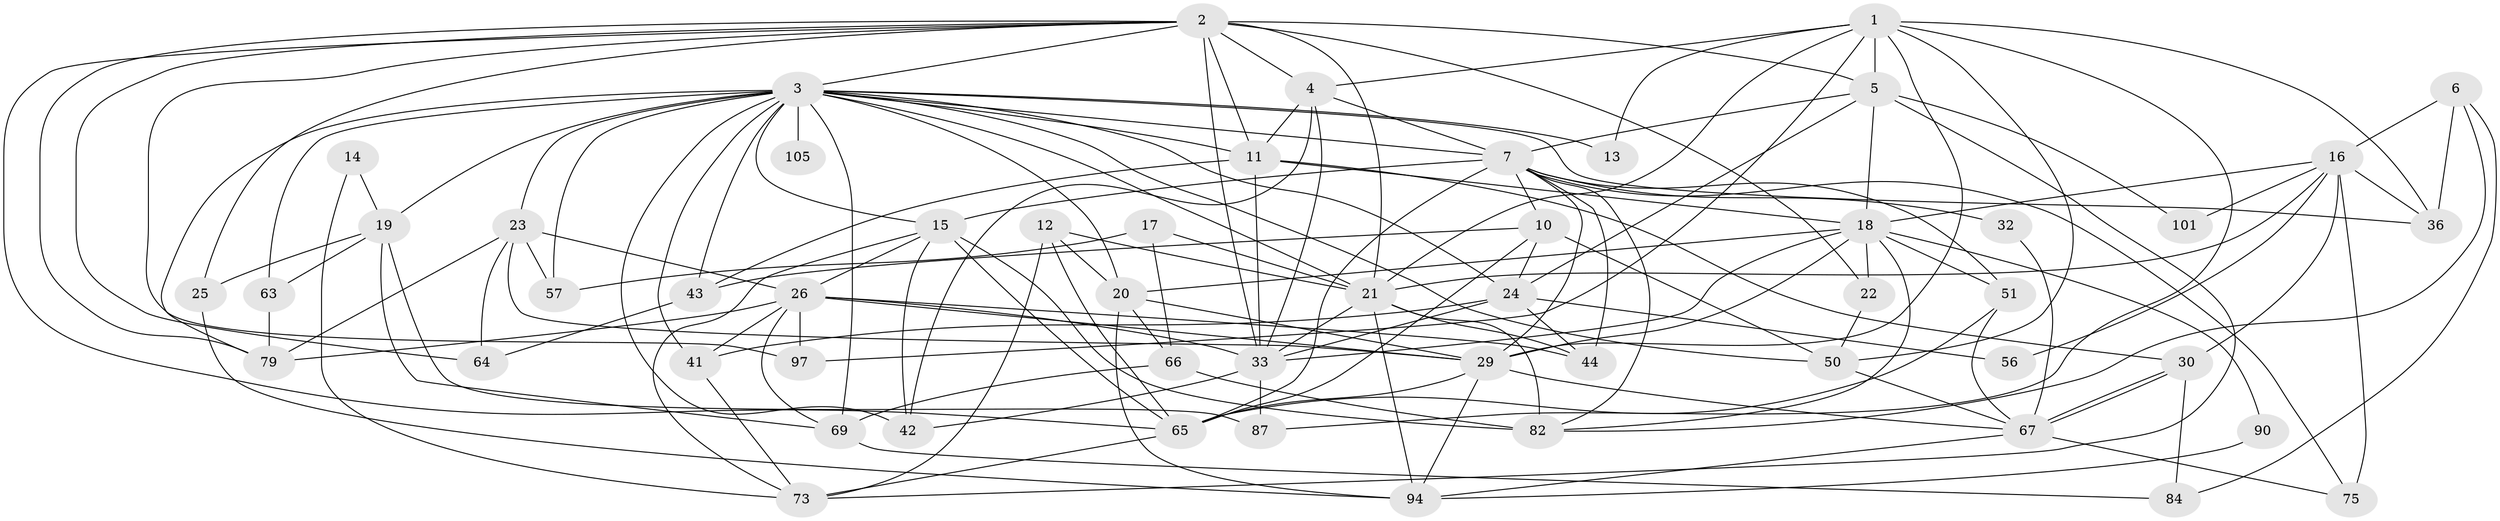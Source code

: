 // original degree distribution, {6: 0.09259259259259259, 4: 0.23148148148148148, 5: 0.18518518518518517, 2: 0.16666666666666666, 3: 0.26851851851851855, 7: 0.018518518518518517, 8: 0.027777777777777776, 11: 0.009259259259259259}
// Generated by graph-tools (version 1.1) at 2025/15/03/09/25 04:15:13]
// undirected, 54 vertices, 149 edges
graph export_dot {
graph [start="1"]
  node [color=gray90,style=filled];
  1 [super="+91"];
  2 [super="+35+34"];
  3 [super="+78+31"];
  4 [super="+9"];
  5 [super="+68+38"];
  6 [super="+8"];
  7 [super="+40+37"];
  10;
  11 [super="+58"];
  12 [super="+85"];
  13;
  14;
  15 [super="+28"];
  16 [super="+72"];
  17;
  18 [super="+45+53"];
  19 [super="+103"];
  20 [super="+96"];
  21 [super="+39+88"];
  22;
  23 [super="+27+54"];
  24 [super="+47"];
  25;
  26 [super="+86+46"];
  29 [super="+62+55"];
  30;
  32;
  33 [super="+52+92"];
  36;
  41 [super="+83"];
  42;
  43 [super="+76+61"];
  44 [super="+108"];
  50 [super="+60"];
  51;
  56;
  57;
  63;
  64;
  65 [super="+70"];
  66;
  67 [super="+99"];
  69 [super="+93"];
  73 [super="+77+74"];
  75;
  79;
  82 [super="+104+89"];
  84;
  87;
  90;
  94;
  97;
  101;
  105;
  1 -- 13;
  1 -- 87;
  1 -- 97;
  1 -- 4;
  1 -- 21;
  1 -- 36;
  1 -- 29;
  1 -- 5;
  1 -- 50;
  2 -- 25;
  2 -- 22 [weight=2];
  2 -- 11;
  2 -- 64;
  2 -- 65;
  2 -- 97;
  2 -- 5;
  2 -- 79;
  2 -- 3;
  2 -- 33;
  2 -- 4;
  2 -- 21;
  3 -- 36;
  3 -- 42;
  3 -- 69;
  3 -- 105 [weight=2];
  3 -- 43 [weight=2];
  3 -- 13;
  3 -- 79;
  3 -- 19;
  3 -- 23 [weight=2];
  3 -- 57;
  3 -- 63;
  3 -- 24;
  3 -- 7 [weight=3];
  3 -- 11;
  3 -- 41;
  3 -- 15;
  3 -- 21;
  3 -- 50;
  3 -- 20;
  4 -- 7;
  4 -- 33;
  4 -- 11;
  4 -- 42;
  5 -- 18;
  5 -- 101;
  5 -- 24;
  5 -- 7;
  5 -- 73;
  6 -- 82;
  6 -- 16;
  6 -- 36;
  6 -- 84;
  7 -- 75;
  7 -- 29;
  7 -- 32;
  7 -- 65;
  7 -- 10;
  7 -- 44;
  7 -- 15;
  7 -- 82;
  7 -- 51;
  10 -- 65;
  10 -- 24;
  10 -- 43;
  10 -- 50;
  11 -- 30;
  11 -- 43;
  11 -- 33;
  11 -- 18;
  12 -- 65;
  12 -- 20;
  12 -- 21;
  12 -- 73;
  14 -- 73;
  14 -- 19;
  15 -- 65;
  15 -- 73;
  15 -- 26;
  15 -- 42;
  15 -- 82 [weight=2];
  16 -- 30;
  16 -- 56;
  16 -- 75;
  16 -- 36;
  16 -- 101;
  16 -- 21;
  16 -- 18;
  17 -- 57;
  17 -- 66;
  17 -- 21;
  18 -- 82;
  18 -- 51;
  18 -- 22;
  18 -- 90;
  18 -- 33;
  18 -- 20;
  18 -- 29 [weight=2];
  19 -- 87;
  19 -- 69;
  19 -- 25;
  19 -- 63;
  20 -- 66;
  20 -- 29;
  20 -- 94;
  21 -- 33;
  21 -- 82;
  21 -- 44;
  21 -- 94;
  22 -- 50;
  23 -- 57;
  23 -- 64;
  23 -- 29;
  23 -- 79;
  23 -- 26;
  24 -- 56;
  24 -- 41;
  24 -- 44;
  24 -- 33;
  25 -- 94;
  26 -- 33;
  26 -- 79;
  26 -- 41 [weight=2];
  26 -- 69;
  26 -- 97;
  26 -- 44;
  26 -- 29;
  29 -- 67;
  29 -- 94;
  29 -- 65;
  30 -- 67;
  30 -- 67;
  30 -- 84;
  32 -- 67;
  33 -- 87;
  33 -- 42;
  41 -- 73;
  43 -- 64;
  50 -- 67;
  51 -- 67;
  51 -- 65;
  63 -- 79;
  65 -- 73;
  66 -- 82;
  66 -- 69;
  67 -- 94;
  67 -- 75;
  69 -- 84;
  90 -- 94;
}
